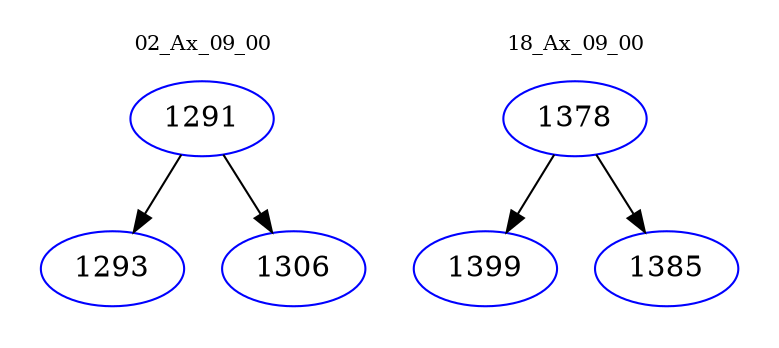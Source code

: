 digraph{
subgraph cluster_0 {
color = white
label = "02_Ax_09_00";
fontsize=10;
T0_1291 [label="1291", color="blue"]
T0_1291 -> T0_1293 [color="black"]
T0_1293 [label="1293", color="blue"]
T0_1291 -> T0_1306 [color="black"]
T0_1306 [label="1306", color="blue"]
}
subgraph cluster_1 {
color = white
label = "18_Ax_09_00";
fontsize=10;
T1_1378 [label="1378", color="blue"]
T1_1378 -> T1_1399 [color="black"]
T1_1399 [label="1399", color="blue"]
T1_1378 -> T1_1385 [color="black"]
T1_1385 [label="1385", color="blue"]
}
}
